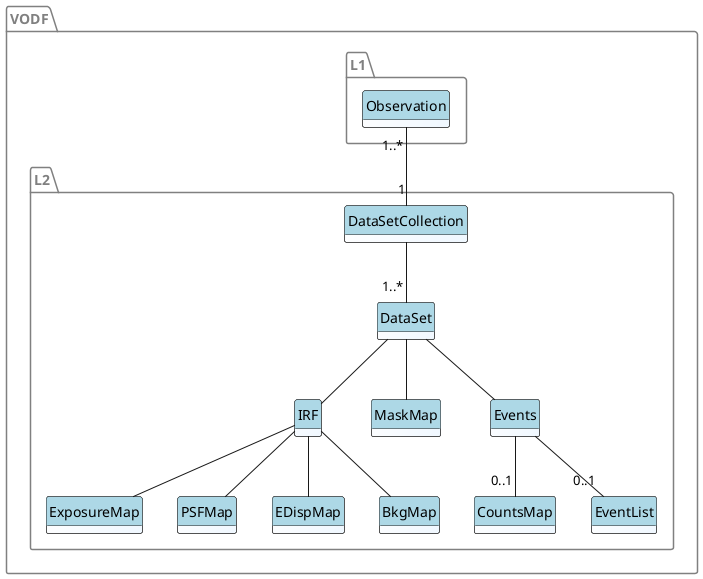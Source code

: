 @startuml
hide circles
hide methods
skinparam ClassBackgroundColor white/aliceblue
skinparam ClassHeaderBackgroundColor lightblue
<style>
package {
        LineColor gray
        FontColor gray
}
</style>


VODF.L1.Observation "1..*" -- "1" VODF.L2.DataSetCollection

package VODF.L2 {
        DataSetCollection -- "1..*" DataSet
        DataSet -- IRF
        IRF -- ExposureMap
        IRF -- PSFMap
        IRF -- EDispMap
        IRF -- BkgMap

        DataSet -- MaskMap

        DataSet -- Events
        Events -- "0..1" CountsMap
        Events -- "0..1" EventList
}
@enduml

